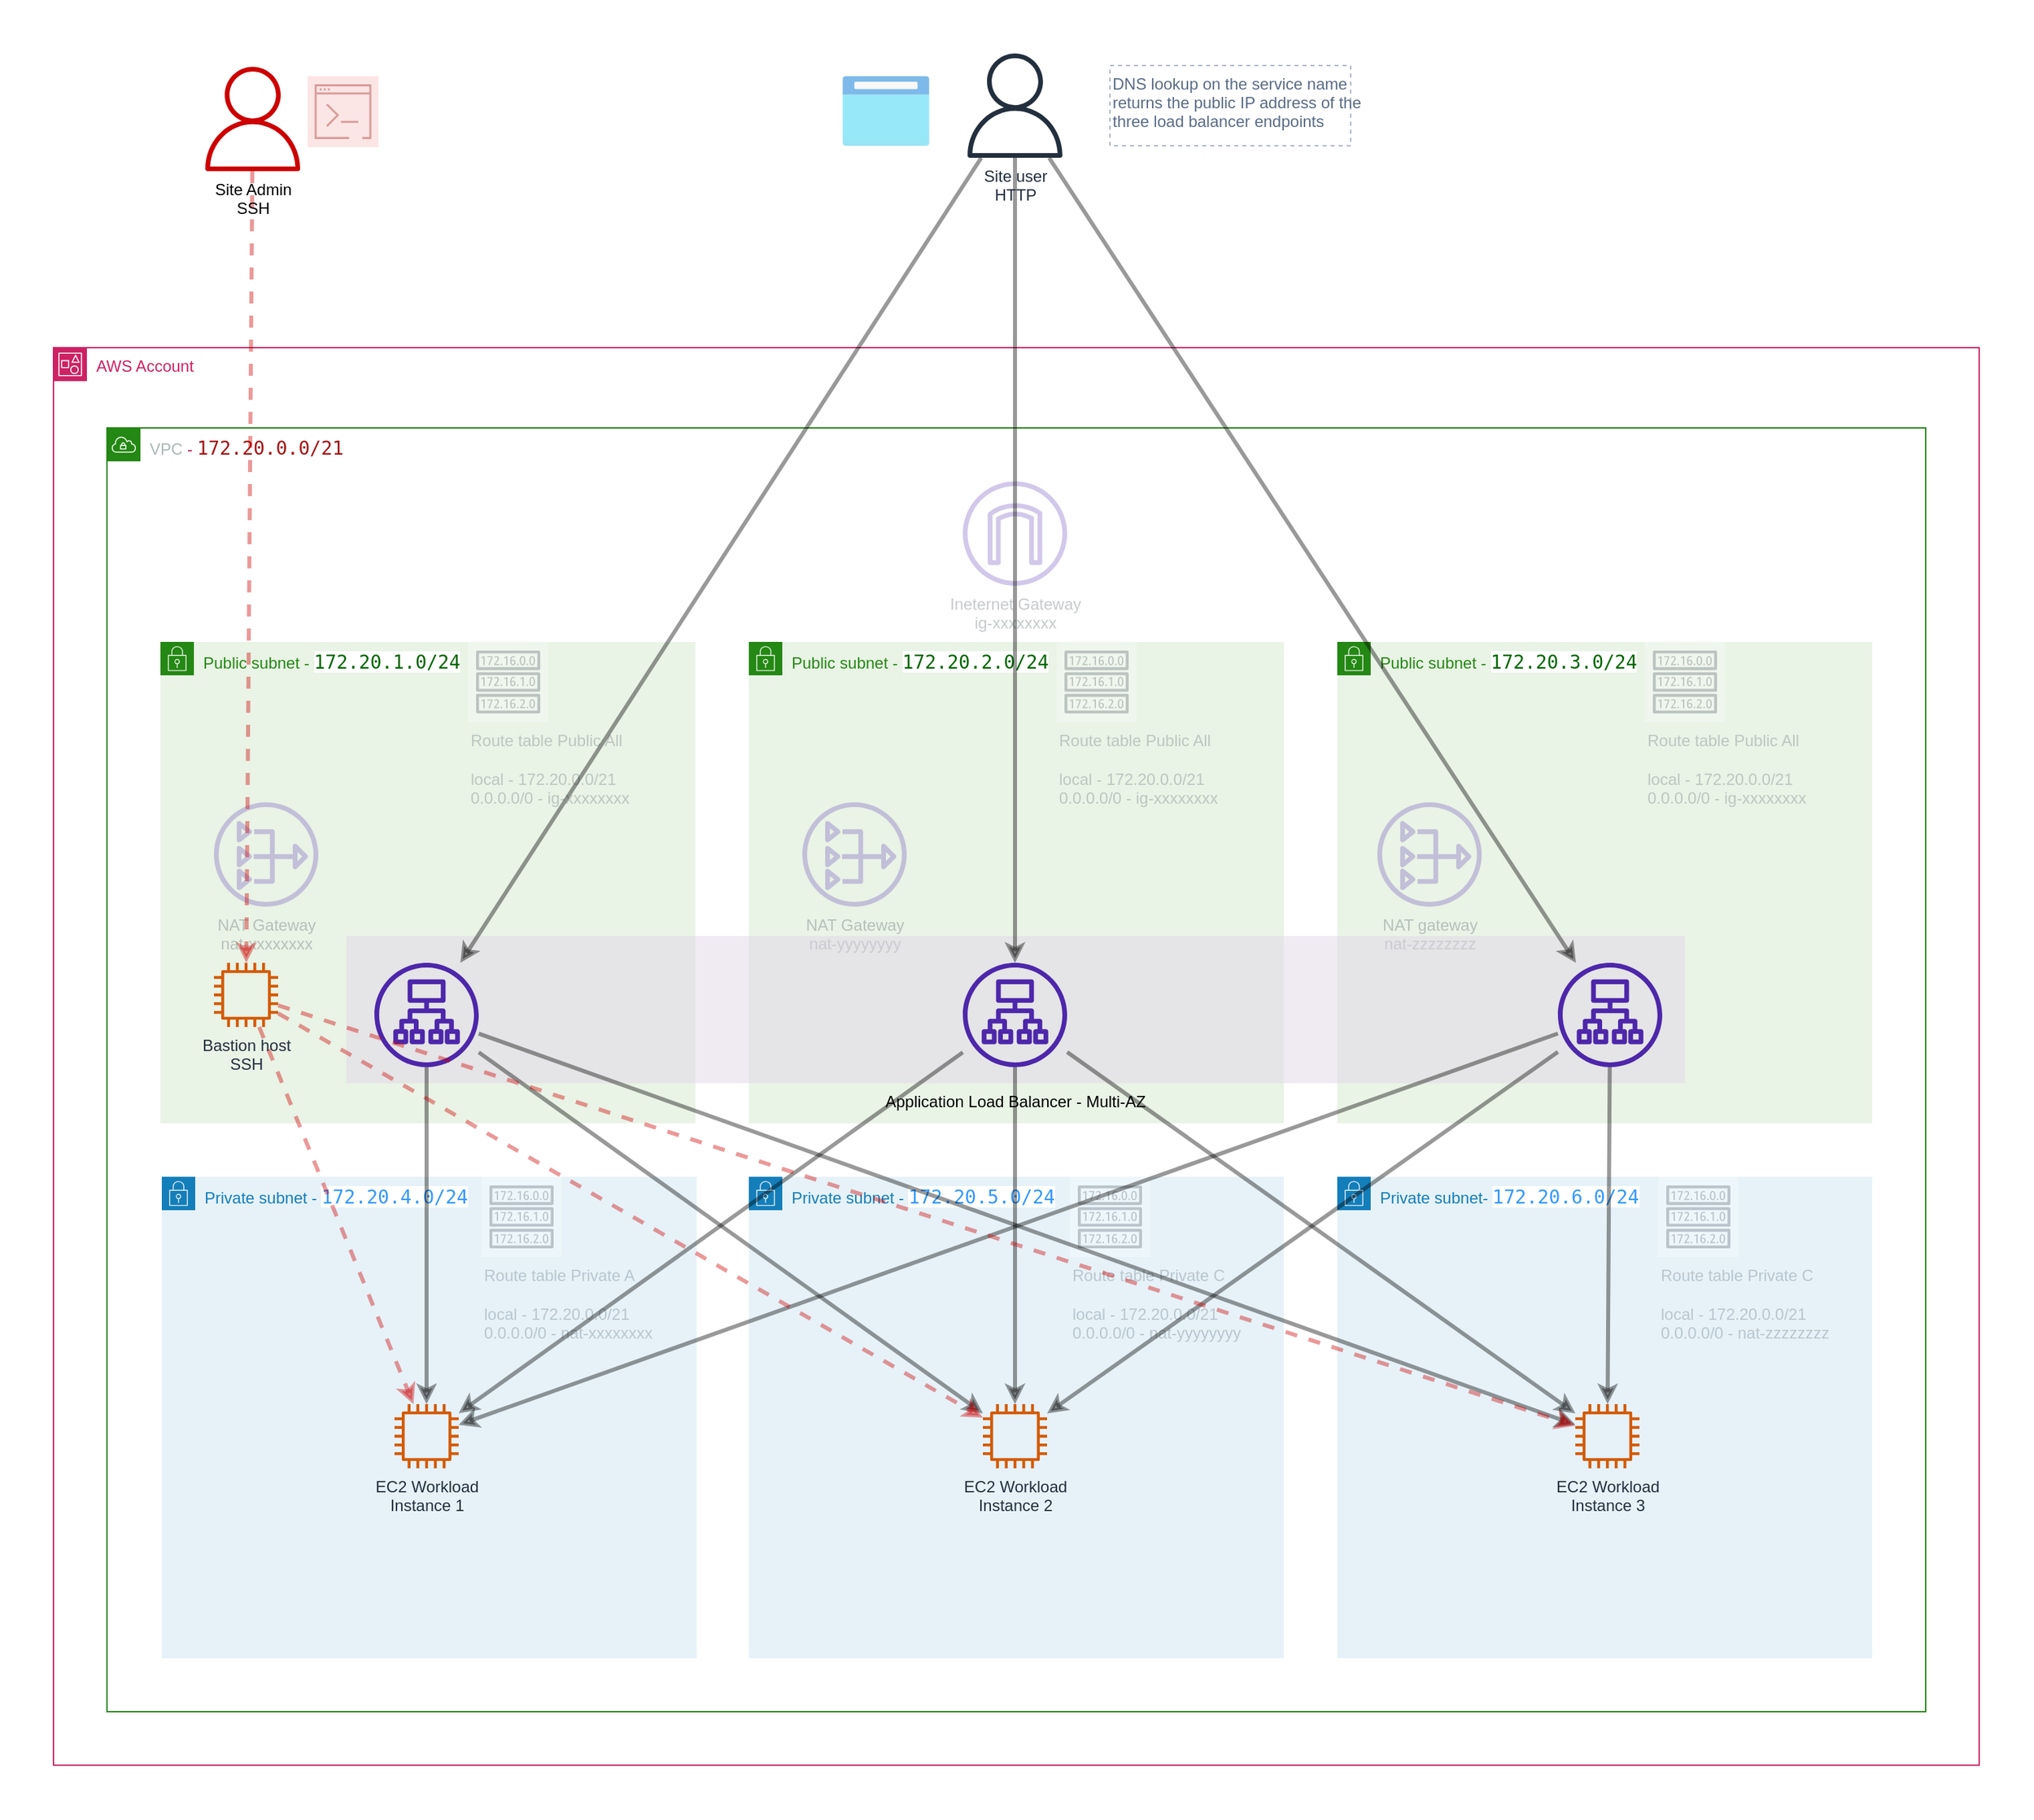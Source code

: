 <mxfile version="22.0.3" type="device">
  <diagram id="nv1-fZtLTGLuRYKGbRFR" name="Page-1">
    <mxGraphModel dx="2440" dy="3082" grid="1" gridSize="10" guides="1" tooltips="1" connect="1" arrows="1" fold="1" page="1" pageScale="1" pageWidth="2336" pageHeight="1654" math="0" shadow="0">
      <root>
        <mxCell id="0" />
        <mxCell id="CqAY-r1SR_Lg3G-h5iVA-180" value="Canvas" parent="0" />
        <mxCell id="CqAY-r1SR_Lg3G-h5iVA-181" value="" style="rounded=0;whiteSpace=wrap;html=1;fillColor=none;strokeColor=none;" vertex="1" parent="CqAY-r1SR_Lg3G-h5iVA-180">
          <mxGeometry x="80" y="-360" width="1520" height="1360" as="geometry" />
        </mxCell>
        <mxCell id="1" value="AWS Account" style="locked=1;" parent="0" />
        <mxCell id="4" value="AWS Account" style="points=[[0,0],[0.25,0],[0.5,0],[0.75,0],[1,0],[1,0.25],[1,0.5],[1,0.75],[1,1],[0.75,1],[0.5,1],[0.25,1],[0,1],[0,0.75],[0,0.5],[0,0.25]];outlineConnect=0;gradientColor=none;html=1;whiteSpace=wrap;fontSize=12;fontStyle=0;container=1;pointerEvents=0;collapsible=0;recursiveResize=0;shape=mxgraph.aws4.group;grIcon=mxgraph.aws4.group_account;strokeColor=#CD2264;fillColor=none;verticalAlign=top;align=left;spacingLeft=30;fontColor=#CD2264;dashed=0;" parent="1" vertex="1">
          <mxGeometry x="120" y="-100" width="1440" height="1060" as="geometry" />
        </mxCell>
        <mxCell id="58" value="VPC" style="locked=1;" parent="0" />
        <mxCell id="60" value="VPC&lt;span style=&quot;color: rgb(205, 34, 100);&quot;&gt;&amp;nbsp;-&amp;nbsp;&lt;/span&gt;&lt;span style=&quot;border-color: var(--border-color); color: rgb(163, 21, 21); background-color: rgb(255, 255, 255); font-family: &amp;quot;Droid Sans Mono&amp;quot;, &amp;quot;monospace&amp;quot;, monospace; font-size: 14px;&quot;&gt;172.20.0.0/21&lt;/span&gt;" style="points=[[0,0],[0.25,0],[0.5,0],[0.75,0],[1,0],[1,0.25],[1,0.5],[1,0.75],[1,1],[0.75,1],[0.5,1],[0.25,1],[0,1],[0,0.75],[0,0.5],[0,0.25]];outlineConnect=0;gradientColor=none;html=1;whiteSpace=wrap;fontSize=12;fontStyle=0;container=1;pointerEvents=0;collapsible=0;recursiveResize=0;shape=mxgraph.aws4.group;grIcon=mxgraph.aws4.group_vpc;strokeColor=#248814;fillColor=none;verticalAlign=top;align=left;spacingLeft=30;fontColor=#AAB7B8;dashed=0;" parent="58" vertex="1">
          <mxGeometry x="160" y="-40" width="1360" height="960" as="geometry" />
        </mxCell>
        <mxCell id="61" value="Subnets" style="locked=1;" parent="0" />
        <mxCell id="65" value="Public subnet -&amp;nbsp;&lt;span style=&quot;background-color: rgb(255, 255, 255); font-family: &amp;quot;Droid Sans Mono&amp;quot;, &amp;quot;monospace&amp;quot;, monospace; font-size: 14px;&quot;&gt;&lt;font color=&quot;#006600&quot;&gt;172.20.1.0/24&lt;/font&gt;&lt;/span&gt;" style="points=[[0,0],[0.25,0],[0.5,0],[0.75,0],[1,0],[1,0.25],[1,0.5],[1,0.75],[1,1],[0.75,1],[0.5,1],[0.25,1],[0,1],[0,0.75],[0,0.5],[0,0.25]];outlineConnect=0;gradientColor=none;html=1;whiteSpace=wrap;fontSize=12;fontStyle=0;container=1;pointerEvents=0;collapsible=0;recursiveResize=0;shape=mxgraph.aws4.group;grIcon=mxgraph.aws4.group_security_group;grStroke=0;strokeColor=#248814;fillColor=#E9F3E6;verticalAlign=top;align=left;spacingLeft=30;fontColor=#248814;dashed=0;" parent="61" vertex="1">
          <mxGeometry x="200" y="120" width="400" height="360" as="geometry" />
        </mxCell>
        <mxCell id="67" value="Public subnet -&amp;nbsp;&lt;span style=&quot;background-color: rgb(255, 255, 255); font-family: &amp;quot;Droid Sans Mono&amp;quot;, &amp;quot;monospace&amp;quot;, monospace; font-size: 14px;&quot;&gt;&lt;font color=&quot;#006600&quot;&gt;172.20.2.0/24&lt;/font&gt;&lt;/span&gt;" style="points=[[0,0],[0.25,0],[0.5,0],[0.75,0],[1,0],[1,0.25],[1,0.5],[1,0.75],[1,1],[0.75,1],[0.5,1],[0.25,1],[0,1],[0,0.75],[0,0.5],[0,0.25]];outlineConnect=0;gradientColor=none;html=1;whiteSpace=wrap;fontSize=12;fontStyle=0;container=1;pointerEvents=0;collapsible=0;recursiveResize=0;shape=mxgraph.aws4.group;grIcon=mxgraph.aws4.group_security_group;grStroke=0;strokeColor=#248814;fillColor=#E9F3E6;verticalAlign=top;align=left;spacingLeft=30;fontColor=#248814;dashed=0;" parent="61" vertex="1">
          <mxGeometry x="640" y="120" width="400" height="360" as="geometry" />
        </mxCell>
        <mxCell id="71" value="Public subnet -&amp;nbsp;&lt;span style=&quot;background-color: rgb(255, 255, 255); font-family: &amp;quot;Droid Sans Mono&amp;quot;, &amp;quot;monospace&amp;quot;, monospace; font-size: 14px;&quot;&gt;&lt;font color=&quot;#006600&quot;&gt;172.20.3.0/24&lt;/font&gt;&lt;/span&gt;" style="points=[[0,0],[0.25,0],[0.5,0],[0.75,0],[1,0],[1,0.25],[1,0.5],[1,0.75],[1,1],[0.75,1],[0.5,1],[0.25,1],[0,1],[0,0.75],[0,0.5],[0,0.25]];outlineConnect=0;gradientColor=none;html=1;whiteSpace=wrap;fontSize=12;fontStyle=0;container=1;pointerEvents=0;collapsible=0;recursiveResize=0;shape=mxgraph.aws4.group;grIcon=mxgraph.aws4.group_security_group;grStroke=0;strokeColor=#248814;fillColor=#E9F3E6;verticalAlign=top;align=left;spacingLeft=30;fontColor=#248814;dashed=0;" parent="61" vertex="1">
          <mxGeometry x="1080" y="120" width="400" height="360" as="geometry" />
        </mxCell>
        <mxCell id="72" value="Private subnet -&amp;nbsp;&lt;span style=&quot;background-color: rgb(255, 255, 255); font-family: &amp;quot;Droid Sans Mono&amp;quot;, &amp;quot;monospace&amp;quot;, monospace; font-size: 14px;&quot;&gt;&lt;font color=&quot;#3399ff&quot;&gt;172.20.4.0/24&lt;/font&gt;&lt;/span&gt;" style="points=[[0,0],[0.25,0],[0.5,0],[0.75,0],[1,0],[1,0.25],[1,0.5],[1,0.75],[1,1],[0.75,1],[0.5,1],[0.25,1],[0,1],[0,0.75],[0,0.5],[0,0.25]];outlineConnect=0;gradientColor=none;html=1;whiteSpace=wrap;fontSize=12;fontStyle=0;container=1;pointerEvents=0;collapsible=0;recursiveResize=0;shape=mxgraph.aws4.group;grIcon=mxgraph.aws4.group_security_group;grStroke=0;strokeColor=#147EBA;fillColor=#E6F2F8;verticalAlign=top;align=left;spacingLeft=30;fontColor=#147EBA;dashed=0;" parent="61" vertex="1">
          <mxGeometry x="201" y="520" width="400" height="360" as="geometry" />
        </mxCell>
        <mxCell id="73" value="Private subnet-&amp;nbsp;&lt;span style=&quot;background-color: rgb(255, 255, 255); font-family: &amp;quot;Droid Sans Mono&amp;quot;, &amp;quot;monospace&amp;quot;, monospace; font-size: 14px;&quot;&gt;&lt;font color=&quot;#3399ff&quot;&gt;172.20.6.0/24&lt;/font&gt;&lt;/span&gt;" style="points=[[0,0],[0.25,0],[0.5,0],[0.75,0],[1,0],[1,0.25],[1,0.5],[1,0.75],[1,1],[0.75,1],[0.5,1],[0.25,1],[0,1],[0,0.75],[0,0.5],[0,0.25]];outlineConnect=0;gradientColor=none;html=1;whiteSpace=wrap;fontSize=12;fontStyle=0;container=1;pointerEvents=0;collapsible=0;recursiveResize=0;shape=mxgraph.aws4.group;grIcon=mxgraph.aws4.group_security_group;grStroke=0;strokeColor=#147EBA;fillColor=#E6F2F8;verticalAlign=top;align=left;spacingLeft=30;fontColor=#147EBA;dashed=0;" parent="61" vertex="1">
          <mxGeometry x="1080" y="520" width="400" height="360" as="geometry" />
        </mxCell>
        <mxCell id="74" value="Private subnet -&amp;nbsp;&lt;span style=&quot;background-color: rgb(255, 255, 255); font-family: &amp;quot;Droid Sans Mono&amp;quot;, &amp;quot;monospace&amp;quot;, monospace; font-size: 14px;&quot;&gt;&lt;font color=&quot;#3399ff&quot;&gt;172.20.5.0/24&lt;/font&gt;&lt;/span&gt;" style="points=[[0,0],[0.25,0],[0.5,0],[0.75,0],[1,0],[1,0.25],[1,0.5],[1,0.75],[1,1],[0.75,1],[0.5,1],[0.25,1],[0,1],[0,0.75],[0,0.5],[0,0.25]];outlineConnect=0;gradientColor=none;html=1;whiteSpace=wrap;fontSize=12;fontStyle=0;container=1;pointerEvents=0;collapsible=0;recursiveResize=0;shape=mxgraph.aws4.group;grIcon=mxgraph.aws4.group_security_group;grStroke=0;strokeColor=#147EBA;fillColor=#E6F2F8;verticalAlign=top;align=left;spacingLeft=30;fontColor=#147EBA;dashed=0;" parent="61" vertex="1">
          <mxGeometry x="640" y="520" width="400" height="360" as="geometry" />
        </mxCell>
        <mxCell id="75" value="Internet Gateway" style="locked=1;" parent="0" visible="0" />
        <mxCell id="77" value="Ineternet Gateway&lt;br&gt;ig-xxxxxxxx" style="sketch=0;outlineConnect=0;fontColor=#232F3E;gradientColor=none;fillColor=#4D27AA;strokeColor=none;dashed=0;verticalLabelPosition=bottom;verticalAlign=top;align=center;html=1;fontSize=12;fontStyle=0;aspect=fixed;pointerEvents=1;shape=mxgraph.aws4.internet_gateway;" parent="75" vertex="1">
          <mxGeometry x="800" width="78" height="78" as="geometry" />
        </mxCell>
        <mxCell id="130" value="Internet Gateway 25%" parent="0" />
        <mxCell id="131" value="Ineternet Gateway&lt;br&gt;ig-xxxxxxxx" style="sketch=0;outlineConnect=0;fontColor=#232F3E;gradientColor=none;fillColor=#4D27AA;strokeColor=none;dashed=0;verticalLabelPosition=bottom;verticalAlign=top;align=center;html=1;fontSize=12;fontStyle=0;aspect=fixed;pointerEvents=1;shape=mxgraph.aws4.internet_gateway;opacity=25;textOpacity=25;" parent="130" vertex="1">
          <mxGeometry x="800" width="78" height="78" as="geometry" />
        </mxCell>
        <mxCell id="90" value="NAT gateway" style="locked=1;" parent="0" visible="0" />
        <mxCell id="91" value="NAT Gateway&lt;br&gt;nat-xxxxxxxx" style="sketch=0;outlineConnect=0;fontColor=#232F3E;gradientColor=none;fillColor=#4D27AA;strokeColor=none;dashed=0;verticalLabelPosition=bottom;verticalAlign=top;align=center;html=1;fontSize=12;fontStyle=0;aspect=fixed;pointerEvents=1;shape=mxgraph.aws4.nat_gateway;" parent="90" vertex="1">
          <mxGeometry x="240" y="240" width="78" height="78" as="geometry" />
        </mxCell>
        <mxCell id="92" value="NAT Gateway&lt;br&gt;nat-yyyyyyyy" style="sketch=0;outlineConnect=0;fontColor=#232F3E;gradientColor=none;fillColor=#4D27AA;strokeColor=none;dashed=0;verticalLabelPosition=bottom;verticalAlign=top;align=center;html=1;fontSize=12;fontStyle=0;aspect=fixed;pointerEvents=1;shape=mxgraph.aws4.nat_gateway;" parent="90" vertex="1">
          <mxGeometry x="680" y="240" width="78" height="78" as="geometry" />
        </mxCell>
        <mxCell id="93" value="NAT gateway&lt;br&gt;nat-zzzzzzzz" style="sketch=0;outlineConnect=0;fontColor=#232F3E;gradientColor=none;fillColor=#4D27AA;strokeColor=none;dashed=0;verticalLabelPosition=bottom;verticalAlign=top;align=center;html=1;fontSize=12;fontStyle=0;aspect=fixed;pointerEvents=1;shape=mxgraph.aws4.nat_gateway;" parent="90" vertex="1">
          <mxGeometry x="1110" y="240" width="78" height="78" as="geometry" />
        </mxCell>
        <mxCell id="120" value="NAT Gateway 25%" style="locked=1;" parent="0" />
        <mxCell id="127" value="NAT Gateway&lt;br&gt;nat-xxxxxxxx" style="sketch=0;outlineConnect=0;fontColor=#232F3E;gradientColor=none;fillColor=#4D27AA;strokeColor=none;dashed=0;verticalLabelPosition=bottom;verticalAlign=top;align=center;html=1;fontSize=12;fontStyle=0;aspect=fixed;pointerEvents=1;shape=mxgraph.aws4.nat_gateway;textOpacity=25;opacity=25;" parent="120" vertex="1">
          <mxGeometry x="240" y="240" width="78" height="78" as="geometry" />
        </mxCell>
        <mxCell id="128" value="NAT Gateway&lt;br&gt;nat-yyyyyyyy" style="sketch=0;outlineConnect=0;fontColor=#232F3E;gradientColor=none;fillColor=#4D27AA;strokeColor=none;dashed=0;verticalLabelPosition=bottom;verticalAlign=top;align=center;html=1;fontSize=12;fontStyle=0;aspect=fixed;pointerEvents=1;shape=mxgraph.aws4.nat_gateway;textOpacity=25;opacity=25;" parent="120" vertex="1">
          <mxGeometry x="680" y="240" width="78" height="78" as="geometry" />
        </mxCell>
        <mxCell id="129" value="NAT gateway&lt;br&gt;nat-zzzzzzzz" style="sketch=0;outlineConnect=0;fontColor=#232F3E;gradientColor=none;fillColor=#4D27AA;strokeColor=none;dashed=0;verticalLabelPosition=bottom;verticalAlign=top;align=center;html=1;fontSize=12;fontStyle=0;aspect=fixed;pointerEvents=1;shape=mxgraph.aws4.nat_gateway;textOpacity=25;opacity=25;" parent="120" vertex="1">
          <mxGeometry x="1110" y="240" width="78" height="78" as="geometry" />
        </mxCell>
        <mxCell id="95" value="Route tables" style="locked=1;" parent="0" visible="0" />
        <mxCell id="105" value="Route table Private C&lt;br&gt;&lt;br&gt;&lt;div style=&quot;&quot;&gt;&lt;span style=&quot;background-color: initial;&quot;&gt;local - 172.20.0.0/21&lt;/span&gt;&lt;/div&gt;&lt;div style=&quot;&quot;&gt;&lt;span style=&quot;background-color: initial;&quot;&gt;0.0.0.0/0 - nat-zzzzzzzz&lt;/span&gt;&lt;/div&gt;" style="sketch=0;outlineConnect=0;fontColor=#232F3E;gradientColor=none;strokeColor=#232F3E;fillColor=#ffffff;dashed=0;verticalLabelPosition=bottom;verticalAlign=top;align=left;html=1;fontSize=12;fontStyle=0;aspect=fixed;shape=mxgraph.aws4.resourceIcon;resIcon=mxgraph.aws4.route_table;" parent="95" vertex="1">
          <mxGeometry x="1320" y="520" width="60" height="60" as="geometry" />
        </mxCell>
        <mxCell id="106" value="Route table Private C&lt;br&gt;&lt;br&gt;&lt;div style=&quot;&quot;&gt;&lt;span style=&quot;background-color: initial;&quot;&gt;local - 172.20.0.0/21&lt;/span&gt;&lt;/div&gt;&lt;div style=&quot;&quot;&gt;&lt;span style=&quot;background-color: initial;&quot;&gt;0.0.0.0/0 - nat-yyyyyyyy&lt;/span&gt;&lt;/div&gt;" style="sketch=0;outlineConnect=0;fontColor=#232F3E;gradientColor=none;strokeColor=#232F3E;fillColor=#ffffff;dashed=0;verticalLabelPosition=bottom;verticalAlign=top;align=left;html=1;fontSize=12;fontStyle=0;aspect=fixed;shape=mxgraph.aws4.resourceIcon;resIcon=mxgraph.aws4.route_table;" parent="95" vertex="1">
          <mxGeometry x="880" y="520" width="60" height="60" as="geometry" />
        </mxCell>
        <mxCell id="107" value="Route table Private A&lt;br&gt;&lt;br&gt;&lt;div style=&quot;&quot;&gt;&lt;span style=&quot;background-color: initial;&quot;&gt;local - 172.20.0.0/21&lt;/span&gt;&lt;/div&gt;&lt;div style=&quot;&quot;&gt;&lt;span style=&quot;background-color: initial;&quot;&gt;0.0.0.0/0 - nat-xxxxxxxx&lt;/span&gt;&lt;/div&gt;" style="sketch=0;outlineConnect=0;fontColor=#232F3E;gradientColor=none;strokeColor=#232F3E;fillColor=#ffffff;dashed=0;verticalLabelPosition=bottom;verticalAlign=top;align=left;html=1;fontSize=12;fontStyle=0;aspect=fixed;shape=mxgraph.aws4.resourceIcon;resIcon=mxgraph.aws4.route_table;" parent="95" vertex="1">
          <mxGeometry x="440" y="520" width="60" height="60" as="geometry" />
        </mxCell>
        <mxCell id="108" value="Route table Public All&lt;br&gt;&lt;br&gt;&lt;div style=&quot;&quot;&gt;&lt;span style=&quot;background-color: initial;&quot;&gt;local - 172.20.0.0/21&lt;/span&gt;&lt;/div&gt;&lt;div style=&quot;&quot;&gt;&lt;span style=&quot;background-color: initial;&quot;&gt;0.0.0.0/0 - ig-xxxxxxxx&lt;/span&gt;&lt;/div&gt;" style="sketch=0;outlineConnect=0;fontColor=#232F3E;gradientColor=none;strokeColor=#232F3E;fillColor=#ffffff;dashed=0;verticalLabelPosition=bottom;verticalAlign=top;align=left;html=1;fontSize=12;fontStyle=0;aspect=fixed;shape=mxgraph.aws4.resourceIcon;resIcon=mxgraph.aws4.route_table;" parent="95" vertex="1">
          <mxGeometry x="430" y="120" width="60" height="60" as="geometry" />
        </mxCell>
        <mxCell id="109" value="Route table Public All&lt;br&gt;&lt;br&gt;&lt;div style=&quot;&quot;&gt;&lt;span style=&quot;background-color: initial;&quot;&gt;local - 172.20.0.0/21&lt;/span&gt;&lt;/div&gt;&lt;div style=&quot;&quot;&gt;&lt;span style=&quot;background-color: initial;&quot;&gt;0.0.0.0/0 - ig-xxxxxxxx&lt;/span&gt;&lt;/div&gt;" style="sketch=0;outlineConnect=0;fontColor=#232F3E;gradientColor=none;strokeColor=#232F3E;fillColor=#ffffff;dashed=0;verticalLabelPosition=bottom;verticalAlign=top;align=left;html=1;fontSize=12;fontStyle=0;aspect=fixed;shape=mxgraph.aws4.resourceIcon;resIcon=mxgraph.aws4.route_table;" parent="95" vertex="1">
          <mxGeometry x="870" y="120" width="60" height="60" as="geometry" />
        </mxCell>
        <mxCell id="110" value="Route table Public All&lt;br&gt;&lt;br&gt;&lt;div style=&quot;&quot;&gt;&lt;span style=&quot;background-color: initial;&quot;&gt;local - 172.20.0.0/21&lt;/span&gt;&lt;/div&gt;&lt;div style=&quot;&quot;&gt;&lt;span style=&quot;background-color: initial;&quot;&gt;0.0.0.0/0 - ig-xxxxxxxx&lt;/span&gt;&lt;/div&gt;" style="sketch=0;outlineConnect=0;fontColor=#232F3E;gradientColor=none;strokeColor=#232F3E;fillColor=#ffffff;dashed=0;verticalLabelPosition=bottom;verticalAlign=top;align=left;html=1;fontSize=12;fontStyle=0;aspect=fixed;shape=mxgraph.aws4.resourceIcon;resIcon=mxgraph.aws4.route_table;" parent="95" vertex="1">
          <mxGeometry x="1310" y="120" width="60" height="60" as="geometry" />
        </mxCell>
        <mxCell id="111" value="Route tables 25%" style="locked=1;" parent="0" />
        <mxCell id="112" value="Route table Private C&lt;br&gt;&lt;br&gt;&lt;div style=&quot;&quot;&gt;&lt;span style=&quot;background-color: initial;&quot;&gt;local - 172.20.0.0/21&lt;/span&gt;&lt;/div&gt;&lt;div style=&quot;&quot;&gt;&lt;span style=&quot;background-color: initial;&quot;&gt;0.0.0.0/0 - nat-zzzzzzzz&lt;/span&gt;&lt;/div&gt;" style="sketch=0;outlineConnect=0;fontColor=#232F3E;gradientColor=none;strokeColor=#232F3E;fillColor=#ffffff;dashed=0;verticalLabelPosition=bottom;verticalAlign=top;align=left;html=1;fontSize=12;fontStyle=0;aspect=fixed;shape=mxgraph.aws4.resourceIcon;resIcon=mxgraph.aws4.route_table;textOpacity=22;opacity=25;" parent="111" vertex="1">
          <mxGeometry x="1320" y="520" width="60" height="60" as="geometry" />
        </mxCell>
        <mxCell id="113" value="Route table Private C&lt;br&gt;&lt;br&gt;&lt;div style=&quot;&quot;&gt;&lt;span style=&quot;background-color: initial;&quot;&gt;local - 172.20.0.0/21&lt;/span&gt;&lt;/div&gt;&lt;div style=&quot;&quot;&gt;&lt;span style=&quot;background-color: initial;&quot;&gt;0.0.0.0/0 - nat-yyyyyyyy&lt;/span&gt;&lt;/div&gt;" style="sketch=0;outlineConnect=0;fontColor=#232F3E;gradientColor=none;strokeColor=#232F3E;fillColor=#ffffff;dashed=0;verticalLabelPosition=bottom;verticalAlign=top;align=left;html=1;fontSize=12;fontStyle=0;aspect=fixed;shape=mxgraph.aws4.resourceIcon;resIcon=mxgraph.aws4.route_table;textOpacity=22;opacity=25;" parent="111" vertex="1">
          <mxGeometry x="880" y="520" width="60" height="60" as="geometry" />
        </mxCell>
        <mxCell id="114" value="Route table Private A&lt;br&gt;&lt;br&gt;&lt;div style=&quot;&quot;&gt;&lt;span style=&quot;background-color: initial;&quot;&gt;local - 172.20.0.0/21&lt;/span&gt;&lt;/div&gt;&lt;div style=&quot;&quot;&gt;&lt;span style=&quot;background-color: initial;&quot;&gt;0.0.0.0/0 - nat-xxxxxxxx&lt;/span&gt;&lt;/div&gt;" style="sketch=0;outlineConnect=0;fontColor=#232F3E;gradientColor=none;strokeColor=#232F3E;fillColor=#ffffff;dashed=0;verticalLabelPosition=bottom;verticalAlign=top;align=left;html=1;fontSize=12;fontStyle=0;aspect=fixed;shape=mxgraph.aws4.resourceIcon;resIcon=mxgraph.aws4.route_table;textOpacity=22;opacity=25;" parent="111" vertex="1">
          <mxGeometry x="440" y="520" width="60" height="60" as="geometry" />
        </mxCell>
        <mxCell id="115" value="Route table Public All&lt;br&gt;&lt;br&gt;&lt;div style=&quot;&quot;&gt;&lt;span style=&quot;background-color: initial;&quot;&gt;local - 172.20.0.0/21&lt;/span&gt;&lt;/div&gt;&lt;div style=&quot;&quot;&gt;&lt;span style=&quot;background-color: initial;&quot;&gt;0.0.0.0/0 - ig-xxxxxxxx&lt;/span&gt;&lt;/div&gt;" style="sketch=0;outlineConnect=0;fontColor=#232F3E;gradientColor=none;strokeColor=#232F3E;fillColor=#ffffff;dashed=0;verticalLabelPosition=bottom;verticalAlign=top;align=left;html=1;fontSize=12;fontStyle=0;aspect=fixed;shape=mxgraph.aws4.resourceIcon;resIcon=mxgraph.aws4.route_table;textOpacity=22;opacity=25;" parent="111" vertex="1">
          <mxGeometry x="430" y="120" width="60" height="60" as="geometry" />
        </mxCell>
        <mxCell id="116" value="Route table Public All&lt;br&gt;&lt;br&gt;&lt;div style=&quot;&quot;&gt;&lt;span style=&quot;background-color: initial;&quot;&gt;local - 172.20.0.0/21&lt;/span&gt;&lt;/div&gt;&lt;div style=&quot;&quot;&gt;&lt;span style=&quot;background-color: initial;&quot;&gt;0.0.0.0/0 - ig-xxxxxxxx&lt;/span&gt;&lt;/div&gt;" style="sketch=0;outlineConnect=0;fontColor=#232F3E;gradientColor=none;strokeColor=#232F3E;fillColor=#ffffff;dashed=0;verticalLabelPosition=bottom;verticalAlign=top;align=left;html=1;fontSize=12;fontStyle=0;aspect=fixed;shape=mxgraph.aws4.resourceIcon;resIcon=mxgraph.aws4.route_table;textOpacity=22;opacity=25;" parent="111" vertex="1">
          <mxGeometry x="870" y="120" width="60" height="60" as="geometry" />
        </mxCell>
        <mxCell id="117" value="Route table Public All&lt;br&gt;&lt;br&gt;&lt;div style=&quot;&quot;&gt;&lt;span style=&quot;background-color: initial;&quot;&gt;local - 172.20.0.0/21&lt;/span&gt;&lt;/div&gt;&lt;div style=&quot;&quot;&gt;&lt;span style=&quot;background-color: initial;&quot;&gt;0.0.0.0/0 - ig-xxxxxxxx&lt;/span&gt;&lt;/div&gt;" style="sketch=0;outlineConnect=0;fontColor=#232F3E;gradientColor=none;strokeColor=#232F3E;fillColor=#ffffff;dashed=0;verticalLabelPosition=bottom;verticalAlign=top;align=left;html=1;fontSize=12;fontStyle=0;aspect=fixed;shape=mxgraph.aws4.resourceIcon;resIcon=mxgraph.aws4.route_table;textOpacity=22;opacity=25;" parent="111" vertex="1">
          <mxGeometry x="1310" y="120" width="60" height="60" as="geometry" />
        </mxCell>
        <mxCell id="133" value="EC2" style="" parent="0" />
        <mxCell id="135" value="EC2 Workload&lt;br&gt;Instance 1" style="sketch=0;outlineConnect=0;fontColor=#232F3E;gradientColor=none;fillColor=#D45B07;strokeColor=none;dashed=0;verticalLabelPosition=bottom;verticalAlign=top;align=center;html=1;fontSize=12;fontStyle=0;aspect=fixed;pointerEvents=1;shape=mxgraph.aws4.instance2;" parent="133" vertex="1">
          <mxGeometry x="375" y="690" width="48" height="48" as="geometry" />
        </mxCell>
        <mxCell id="136" value="EC2 Workload&lt;br&gt;Instance 2" style="sketch=0;outlineConnect=0;fontColor=#232F3E;gradientColor=none;fillColor=#D45B07;strokeColor=none;dashed=0;verticalLabelPosition=bottom;verticalAlign=top;align=center;html=1;fontSize=12;fontStyle=0;aspect=fixed;pointerEvents=1;shape=mxgraph.aws4.instance2;" parent="133" vertex="1">
          <mxGeometry x="815" y="690" width="48" height="48" as="geometry" />
        </mxCell>
        <mxCell id="137" value="EC2 Workload&lt;br&gt;Instance 3" style="sketch=0;outlineConnect=0;fontColor=#232F3E;gradientColor=none;fillColor=#D45B07;strokeColor=none;dashed=0;verticalLabelPosition=bottom;verticalAlign=top;align=center;html=1;fontSize=12;fontStyle=0;aspect=fixed;pointerEvents=1;shape=mxgraph.aws4.instance2;" parent="133" vertex="1">
          <mxGeometry x="1258" y="690" width="48" height="48" as="geometry" />
        </mxCell>
        <mxCell id="141" value="Applicaiton Load Balancer" style="" parent="0" />
        <mxCell id="145" value="Application Load Balancer - Multi-AZ" style="rounded=0;whiteSpace=wrap;html=1;fillColor=#e1d5e7;strokeColor=none;labelPosition=center;verticalLabelPosition=bottom;align=center;verticalAlign=top;opacity=50;" parent="141" vertex="1">
          <mxGeometry x="339" y="340" width="1001" height="110" as="geometry" />
        </mxCell>
        <mxCell id="142" value="" style="sketch=0;outlineConnect=0;fontColor=#232F3E;gradientColor=none;fillColor=#4D27AA;strokeColor=none;dashed=0;verticalLabelPosition=bottom;verticalAlign=top;align=center;html=1;fontSize=12;fontStyle=0;aspect=fixed;pointerEvents=1;shape=mxgraph.aws4.application_load_balancer;" parent="141" vertex="1">
          <mxGeometry x="360" y="360" width="78" height="78" as="geometry" />
        </mxCell>
        <mxCell id="143" value="" style="sketch=0;outlineConnect=0;fontColor=#232F3E;gradientColor=none;fillColor=#4D27AA;strokeColor=none;dashed=0;verticalLabelPosition=bottom;verticalAlign=top;align=center;html=1;fontSize=12;fontStyle=0;aspect=fixed;pointerEvents=1;shape=mxgraph.aws4.application_load_balancer;" parent="141" vertex="1">
          <mxGeometry x="1245" y="360" width="78" height="78" as="geometry" />
        </mxCell>
        <mxCell id="144" value="" style="sketch=0;outlineConnect=0;fontColor=#232F3E;gradientColor=none;fillColor=#4D27AA;strokeColor=none;dashed=0;verticalLabelPosition=bottom;verticalAlign=top;align=center;html=1;fontSize=12;fontStyle=0;aspect=fixed;pointerEvents=1;shape=mxgraph.aws4.application_load_balancer;" parent="141" vertex="1">
          <mxGeometry x="800" y="360" width="78" height="78" as="geometry" />
        </mxCell>
        <mxCell id="148" value="User traffic" style="" parent="0" />
        <mxCell id="150" style="edgeStyle=none;html=1;fontColor=#3399FF;strokeWidth=3;opacity=40;" parent="148" source="149" target="144" edge="1">
          <mxGeometry relative="1" as="geometry" />
        </mxCell>
        <mxCell id="172" style="edgeStyle=none;html=1;strokeWidth=3;opacity=40;" parent="148" source="149" target="142" edge="1">
          <mxGeometry relative="1" as="geometry" />
        </mxCell>
        <mxCell id="173" style="edgeStyle=none;html=1;strokeWidth=3;opacity=40;" parent="148" source="149" target="143" edge="1">
          <mxGeometry relative="1" as="geometry" />
        </mxCell>
        <mxCell id="149" value="Site user&lt;br&gt;HTTP" style="sketch=0;outlineConnect=0;fontColor=#232F3E;gradientColor=none;fillColor=#232F3D;strokeColor=none;dashed=0;verticalLabelPosition=bottom;verticalAlign=top;align=center;html=1;fontSize=12;fontStyle=0;aspect=fixed;pointerEvents=1;shape=mxgraph.aws4.user;" parent="148" vertex="1">
          <mxGeometry x="800" y="-320" width="78" height="78" as="geometry" />
        </mxCell>
        <mxCell id="151" style="html=1;strokeWidth=3;fontColor=#3399FF;opacity=40;" parent="148" source="142" target="135" edge="1">
          <mxGeometry relative="1" as="geometry" />
        </mxCell>
        <mxCell id="152" style="edgeStyle=none;html=1;strokeWidth=3;fontColor=#3399FF;opacity=40;" parent="148" source="144" target="136" edge="1">
          <mxGeometry relative="1" as="geometry" />
        </mxCell>
        <mxCell id="153" style="edgeStyle=none;html=1;strokeWidth=3;fontColor=#3399FF;opacity=40;" parent="148" source="143" target="137" edge="1">
          <mxGeometry relative="1" as="geometry" />
        </mxCell>
        <mxCell id="159" style="edgeStyle=none;html=1;strokeWidth=3;fontColor=#3399FF;opacity=40;" parent="148" source="142" target="136" edge="1">
          <mxGeometry relative="1" as="geometry" />
        </mxCell>
        <mxCell id="160" style="edgeStyle=none;html=1;strokeWidth=3;fontColor=#3399FF;opacity=40;" parent="148" source="142" target="137" edge="1">
          <mxGeometry relative="1" as="geometry" />
        </mxCell>
        <mxCell id="161" style="edgeStyle=none;html=1;strokeWidth=3;fontColor=#3399FF;opacity=40;" parent="148" source="144" target="135" edge="1">
          <mxGeometry relative="1" as="geometry" />
        </mxCell>
        <mxCell id="162" style="edgeStyle=none;html=1;strokeWidth=3;fontColor=#3399FF;opacity=40;" parent="148" source="144" target="137" edge="1">
          <mxGeometry relative="1" as="geometry" />
        </mxCell>
        <mxCell id="163" style="edgeStyle=none;html=1;strokeWidth=3;fontColor=#3399FF;opacity=40;" parent="148" source="143" target="135" edge="1">
          <mxGeometry relative="1" as="geometry" />
        </mxCell>
        <mxCell id="164" style="edgeStyle=none;html=1;strokeWidth=3;fontColor=#3399FF;opacity=40;" parent="148" source="143" target="136" edge="1">
          <mxGeometry relative="1" as="geometry" />
        </mxCell>
        <mxCell id="174" value="DNS lookup on the service name &#xa;returns the public IP address of the &#xa;three load balancer endpoints" style="fillColor=none;strokeColor=#5A6C86;dashed=1;verticalAlign=top;fontStyle=0;fontColor=#5A6C86;opacity=50;align=left;" parent="148" vertex="1">
          <mxGeometry x="910" y="-311" width="180" height="60" as="geometry" />
        </mxCell>
        <mxCell id="178" value="" style="aspect=fixed;html=1;points=[];align=center;image;fontSize=12;image=img/lib/azure2/general/Browser.svg;opacity=50;imageBorder=none;imageBackground=none;" parent="148" vertex="1">
          <mxGeometry x="710" y="-303" width="65" height="52" as="geometry" />
        </mxCell>
        <mxCell id="165" value="Bastion host" parent="0" />
        <mxCell id="169" style="edgeStyle=none;html=1;strokeColor=#CC0000;strokeWidth=3;fontColor=#3399FF;opacity=40;dashed=1;" parent="165" source="166" target="137" edge="1">
          <mxGeometry relative="1" as="geometry" />
        </mxCell>
        <mxCell id="170" style="edgeStyle=none;html=1;strokeColor=#CC0000;strokeWidth=3;fontColor=#3399FF;opacity=40;dashed=1;" parent="165" source="166" target="136" edge="1">
          <mxGeometry relative="1" as="geometry" />
        </mxCell>
        <mxCell id="171" style="edgeStyle=none;html=1;strokeColor=#CC0000;strokeWidth=3;fontColor=#3399FF;opacity=40;dashed=1;" parent="165" source="166" target="135" edge="1">
          <mxGeometry relative="1" as="geometry" />
        </mxCell>
        <mxCell id="166" value="Bastion host&lt;br&gt;SSH" style="sketch=0;outlineConnect=0;fontColor=#232F3E;gradientColor=none;fillColor=#D45B07;strokeColor=none;dashed=0;verticalLabelPosition=bottom;verticalAlign=top;align=center;html=1;fontSize=12;fontStyle=0;aspect=fixed;pointerEvents=1;shape=mxgraph.aws4.instance2;" parent="165" vertex="1">
          <mxGeometry x="240" y="360" width="48" height="48" as="geometry" />
        </mxCell>
        <mxCell id="168" style="edgeStyle=none;html=1;strokeWidth=3;fontColor=#3399FF;opacity=40;strokeColor=#CC0000;dashed=1;" parent="165" source="167" target="166" edge="1">
          <mxGeometry relative="1" as="geometry" />
        </mxCell>
        <mxCell id="167" value="Site Admin&lt;br&gt;SSH" style="sketch=0;outlineConnect=0;fillColor=#CC0000;strokeColor=default;dashed=0;verticalLabelPosition=bottom;verticalAlign=top;align=center;html=1;fontSize=12;fontStyle=0;aspect=fixed;pointerEvents=1;shape=mxgraph.aws4.user;" parent="165" vertex="1">
          <mxGeometry x="230" y="-310" width="78" height="78" as="geometry" />
        </mxCell>
        <mxCell id="180" value="" style="sketch=0;points=[[0,0,0],[0.25,0,0],[0.5,0,0],[0.75,0,0],[1,0,0],[0,1,0],[0.25,1,0],[0.5,1,0],[0.75,1,0],[1,1,0],[0,0.25,0],[0,0.5,0],[0,0.75,0],[1,0.25,0],[1,0.5,0],[1,0.75,0]];outlineConnect=0;gradientDirection=north;fillColor=#f8cecc;strokeColor=#b85450;dashed=0;verticalLabelPosition=bottom;verticalAlign=top;align=center;html=1;fontSize=12;fontStyle=0;aspect=fixed;shape=mxgraph.aws4.resourceIcon;resIcon=mxgraph.aws4.command_line_interface;opacity=50;" parent="165" vertex="1">
          <mxGeometry x="310" y="-303" width="53" height="53" as="geometry" />
        </mxCell>
      </root>
    </mxGraphModel>
  </diagram>
</mxfile>
